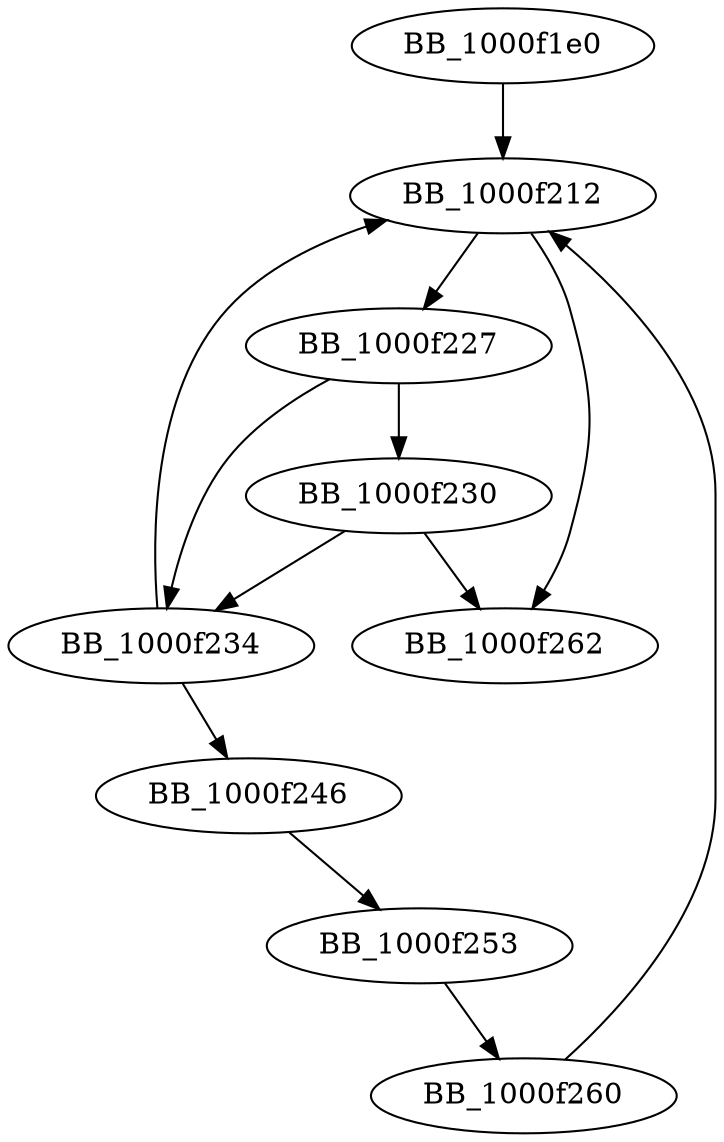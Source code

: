 DiGraph __local_unwind4{
BB_1000f1e0->BB_1000f212
BB_1000f212->BB_1000f227
BB_1000f212->BB_1000f262
BB_1000f227->BB_1000f230
BB_1000f227->BB_1000f234
BB_1000f230->BB_1000f234
BB_1000f230->BB_1000f262
BB_1000f234->BB_1000f212
BB_1000f234->BB_1000f246
BB_1000f246->BB_1000f253
BB_1000f253->BB_1000f260
BB_1000f260->BB_1000f212
}

